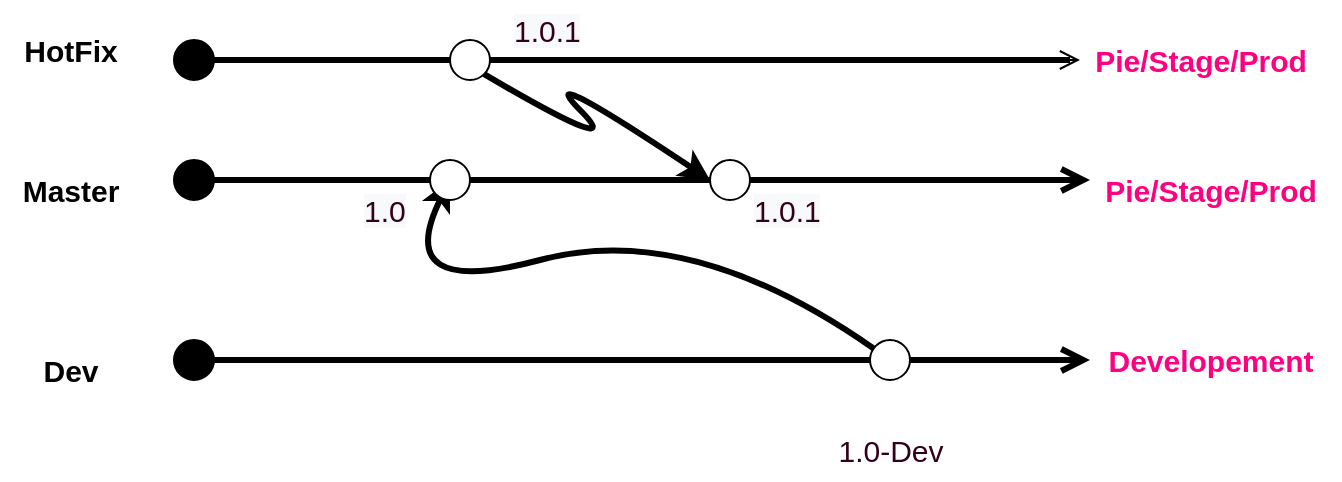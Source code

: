 <mxfile version="20.5.3" type="github">
  <diagram id="1mGmprmv3LAjQ3Nor6AY" name="Page-1">
    <mxGraphModel dx="1038" dy="579" grid="1" gridSize="10" guides="1" tooltips="1" connect="1" arrows="1" fold="1" page="1" pageScale="1" pageWidth="850" pageHeight="1100" math="0" shadow="0">
      <root>
        <mxCell id="0" />
        <mxCell id="1" parent="0" />
        <mxCell id="B8mBXZfF5vn8SUfsvBl8-7" value="" style="html=1;verticalAlign=bottom;startArrow=none;startFill=1;endArrow=open;startSize=6;endSize=8;rounded=0;strokeWidth=3;" edge="1" parent="1" source="B8mBXZfF5vn8SUfsvBl8-24">
          <mxGeometry width="80" relative="1" as="geometry">
            <mxPoint x="190" y="300" as="sourcePoint" />
            <mxPoint x="650" y="300" as="targetPoint" />
          </mxGeometry>
        </mxCell>
        <mxCell id="B8mBXZfF5vn8SUfsvBl8-8" value="&lt;b&gt;&lt;font style=&quot;font-size: 15px;&quot;&gt;Master&lt;/font&gt;&lt;/b&gt;" style="text;html=1;resizable=0;autosize=1;align=center;verticalAlign=middle;points=[];fillColor=none;strokeColor=none;rounded=0;" vertex="1" parent="1">
          <mxGeometry x="105" y="290" width="70" height="30" as="geometry" />
        </mxCell>
        <mxCell id="B8mBXZfF5vn8SUfsvBl8-10" value="" style="html=1;verticalAlign=bottom;startArrow=none;startFill=1;endArrow=open;startSize=6;endSize=8;rounded=0;strokeWidth=3;" edge="1" parent="1" source="B8mBXZfF5vn8SUfsvBl8-13">
          <mxGeometry width="80" relative="1" as="geometry">
            <mxPoint x="190" y="390" as="sourcePoint" />
            <mxPoint x="650" y="390" as="targetPoint" />
          </mxGeometry>
        </mxCell>
        <mxCell id="B8mBXZfF5vn8SUfsvBl8-11" value="&lt;b&gt;Dev&lt;/b&gt;" style="text;html=1;align=center;verticalAlign=middle;resizable=0;points=[];autosize=1;strokeColor=none;fillColor=none;fontSize=15;" vertex="1" parent="1">
          <mxGeometry x="115" y="380" width="50" height="30" as="geometry" />
        </mxCell>
        <mxCell id="B8mBXZfF5vn8SUfsvBl8-12" value="&lt;b&gt;&lt;font color=&quot;#ff0080&quot;&gt;Developement&lt;/font&gt;&lt;/b&gt;" style="text;html=1;align=center;verticalAlign=middle;resizable=0;points=[];autosize=1;strokeColor=none;fillColor=none;fontSize=15;" vertex="1" parent="1">
          <mxGeometry x="645" y="375" width="130" height="30" as="geometry" />
        </mxCell>
        <mxCell id="B8mBXZfF5vn8SUfsvBl8-13" value="" style="ellipse;whiteSpace=wrap;html=1;fontSize=15;" vertex="1" parent="1">
          <mxGeometry x="540" y="380" width="20" height="20" as="geometry" />
        </mxCell>
        <mxCell id="B8mBXZfF5vn8SUfsvBl8-14" value="" style="html=1;verticalAlign=bottom;startArrow=circle;startFill=1;endArrow=none;startSize=6;endSize=8;rounded=0;strokeWidth=3;" edge="1" parent="1" target="B8mBXZfF5vn8SUfsvBl8-13">
          <mxGeometry width="80" relative="1" as="geometry">
            <mxPoint x="190" y="390" as="sourcePoint" />
            <mxPoint x="650" y="390" as="targetPoint" />
          </mxGeometry>
        </mxCell>
        <mxCell id="B8mBXZfF5vn8SUfsvBl8-15" value="" style="curved=1;endArrow=classic;html=1;rounded=0;fontSize=15;strokeWidth=3;" edge="1" parent="1" source="B8mBXZfF5vn8SUfsvBl8-13">
          <mxGeometry width="50" height="50" relative="1" as="geometry">
            <mxPoint x="400" y="320" as="sourcePoint" />
            <mxPoint x="330" y="300" as="targetPoint" />
            <Array as="points">
              <mxPoint x="450" y="320" />
              <mxPoint x="300" y="360" />
            </Array>
          </mxGeometry>
        </mxCell>
        <mxCell id="B8mBXZfF5vn8SUfsvBl8-16" value="" style="ellipse;whiteSpace=wrap;html=1;fontSize=15;" vertex="1" parent="1">
          <mxGeometry x="320" y="290" width="20" height="20" as="geometry" />
        </mxCell>
        <mxCell id="B8mBXZfF5vn8SUfsvBl8-17" value="" style="html=1;verticalAlign=bottom;startArrow=circle;startFill=1;endArrow=none;startSize=6;endSize=8;rounded=0;strokeWidth=3;" edge="1" parent="1" target="B8mBXZfF5vn8SUfsvBl8-16">
          <mxGeometry width="80" relative="1" as="geometry">
            <mxPoint x="190" y="300" as="sourcePoint" />
            <mxPoint x="650" y="300" as="targetPoint" />
          </mxGeometry>
        </mxCell>
        <mxCell id="B8mBXZfF5vn8SUfsvBl8-18" value="" style="html=1;verticalAlign=bottom;startArrow=circle;startFill=1;endArrow=none;startSize=6;endSize=8;rounded=0;strokeWidth=3;" edge="1" parent="1">
          <mxGeometry width="80" relative="1" as="geometry">
            <mxPoint x="190" y="240" as="sourcePoint" />
            <mxPoint x="640" y="240" as="targetPoint" />
          </mxGeometry>
        </mxCell>
        <mxCell id="B8mBXZfF5vn8SUfsvBl8-19" value="" style="html=1;verticalAlign=bottom;startArrow=none;startFill=1;endArrow=open;startSize=6;endSize=8;rounded=0;" edge="1" parent="1" source="B8mBXZfF5vn8SUfsvBl8-20">
          <mxGeometry width="80" relative="1" as="geometry">
            <mxPoint x="335" y="240" as="sourcePoint" />
            <mxPoint x="645" y="240" as="targetPoint" />
          </mxGeometry>
        </mxCell>
        <mxCell id="B8mBXZfF5vn8SUfsvBl8-20" value="" style="ellipse;whiteSpace=wrap;html=1;fontSize=15;" vertex="1" parent="1">
          <mxGeometry x="330" y="230" width="20" height="20" as="geometry" />
        </mxCell>
        <mxCell id="B8mBXZfF5vn8SUfsvBl8-21" value="" style="html=1;verticalAlign=bottom;startArrow=none;startFill=1;endArrow=none;startSize=6;endSize=8;rounded=0;" edge="1" parent="1" target="B8mBXZfF5vn8SUfsvBl8-20">
          <mxGeometry width="80" relative="1" as="geometry">
            <mxPoint x="330" y="240" as="sourcePoint" />
            <mxPoint x="645" y="240" as="targetPoint" />
          </mxGeometry>
        </mxCell>
        <mxCell id="B8mBXZfF5vn8SUfsvBl8-23" value="" style="curved=1;endArrow=classic;html=1;rounded=0;fontSize=15;exitX=1;exitY=1;exitDx=0;exitDy=0;strokeWidth=3;" edge="1" parent="1" source="B8mBXZfF5vn8SUfsvBl8-20">
          <mxGeometry width="50" height="50" relative="1" as="geometry">
            <mxPoint x="370" y="290" as="sourcePoint" />
            <mxPoint x="460" y="300" as="targetPoint" />
            <Array as="points">
              <mxPoint x="420" y="290" />
              <mxPoint x="370" y="240" />
            </Array>
          </mxGeometry>
        </mxCell>
        <mxCell id="B8mBXZfF5vn8SUfsvBl8-24" value="" style="ellipse;whiteSpace=wrap;html=1;fontSize=15;" vertex="1" parent="1">
          <mxGeometry x="460" y="290" width="20" height="20" as="geometry" />
        </mxCell>
        <mxCell id="B8mBXZfF5vn8SUfsvBl8-25" value="" style="html=1;verticalAlign=bottom;startArrow=none;startFill=1;endArrow=none;startSize=6;endSize=8;rounded=0;strokeWidth=3;" edge="1" parent="1" source="B8mBXZfF5vn8SUfsvBl8-16" target="B8mBXZfF5vn8SUfsvBl8-24">
          <mxGeometry width="80" relative="1" as="geometry">
            <mxPoint x="340" y="300" as="sourcePoint" />
            <mxPoint x="650" y="300" as="targetPoint" />
          </mxGeometry>
        </mxCell>
        <mxCell id="B8mBXZfF5vn8SUfsvBl8-26" value="&lt;b&gt;HotFix&lt;/b&gt;" style="text;html=1;align=center;verticalAlign=middle;resizable=0;points=[];autosize=1;strokeColor=none;fillColor=none;fontSize=15;" vertex="1" parent="1">
          <mxGeometry x="105" y="220" width="70" height="30" as="geometry" />
        </mxCell>
        <mxCell id="B8mBXZfF5vn8SUfsvBl8-27" value="&lt;b&gt;&lt;font color=&quot;#ff0080&quot;&gt;Pie/Stage/Prod&lt;/font&gt;&lt;/b&gt;" style="text;html=1;align=center;verticalAlign=middle;resizable=0;points=[];autosize=1;strokeColor=none;fillColor=none;fontSize=15;" vertex="1" parent="1">
          <mxGeometry x="640" y="225" width="130" height="30" as="geometry" />
        </mxCell>
        <mxCell id="B8mBXZfF5vn8SUfsvBl8-28" value="&lt;b&gt;&lt;font color=&quot;#ff0080&quot;&gt;Pie/Stage/Prod&lt;/font&gt;&lt;/b&gt;" style="text;html=1;align=center;verticalAlign=middle;resizable=0;points=[];autosize=1;strokeColor=none;fillColor=none;fontSize=15;" vertex="1" parent="1">
          <mxGeometry x="645" y="290" width="130" height="30" as="geometry" />
        </mxCell>
        <mxCell id="B8mBXZfF5vn8SUfsvBl8-30" value="1.0-Dev" style="text;html=1;align=center;verticalAlign=middle;resizable=0;points=[];autosize=1;strokeColor=none;fillColor=none;fontSize=15;fontColor=#33001A;" vertex="1" parent="1">
          <mxGeometry x="510" y="420" width="80" height="30" as="geometry" />
        </mxCell>
        <mxCell id="B8mBXZfF5vn8SUfsvBl8-31" value="&lt;span style=&quot;color: rgb(51, 0, 26); font-family: Helvetica; font-size: 15px; font-style: normal; font-variant-ligatures: normal; font-variant-caps: normal; font-weight: 400; letter-spacing: normal; orphans: 2; text-align: center; text-indent: 0px; text-transform: none; widows: 2; word-spacing: 0px; -webkit-text-stroke-width: 0px; background-color: rgb(248, 249, 250); text-decoration-thickness: initial; text-decoration-style: initial; text-decoration-color: initial; float: none; display: inline !important;&quot;&gt;1.0&lt;/span&gt;" style="text;whiteSpace=wrap;html=1;fontSize=15;fontColor=#33001A;" vertex="1" parent="1">
          <mxGeometry x="285" y="300" width="90" height="40" as="geometry" />
        </mxCell>
        <mxCell id="B8mBXZfF5vn8SUfsvBl8-32" value="&lt;span style=&quot;color: rgb(51, 0, 26); font-family: Helvetica; font-size: 15px; font-style: normal; font-variant-ligatures: normal; font-variant-caps: normal; font-weight: 400; letter-spacing: normal; orphans: 2; text-align: center; text-indent: 0px; text-transform: none; widows: 2; word-spacing: 0px; -webkit-text-stroke-width: 0px; background-color: rgb(248, 249, 250); text-decoration-thickness: initial; text-decoration-style: initial; text-decoration-color: initial; float: none; display: inline !important;&quot;&gt;1.0.1&lt;/span&gt;" style="text;whiteSpace=wrap;html=1;fontSize=15;fontColor=#33001A;" vertex="1" parent="1">
          <mxGeometry x="360" y="210" width="90" height="40" as="geometry" />
        </mxCell>
        <mxCell id="B8mBXZfF5vn8SUfsvBl8-33" value="&lt;span style=&quot;color: rgb(51, 0, 26); font-family: Helvetica; font-size: 15px; font-style: normal; font-variant-ligatures: normal; font-variant-caps: normal; font-weight: 400; letter-spacing: normal; orphans: 2; text-align: center; text-indent: 0px; text-transform: none; widows: 2; word-spacing: 0px; -webkit-text-stroke-width: 0px; background-color: rgb(248, 249, 250); text-decoration-thickness: initial; text-decoration-style: initial; text-decoration-color: initial; float: none; display: inline !important;&quot;&gt;1.0.1&lt;/span&gt;" style="text;whiteSpace=wrap;html=1;fontSize=15;fontColor=#33001A;" vertex="1" parent="1">
          <mxGeometry x="480" y="300" width="90" height="40" as="geometry" />
        </mxCell>
      </root>
    </mxGraphModel>
  </diagram>
</mxfile>
